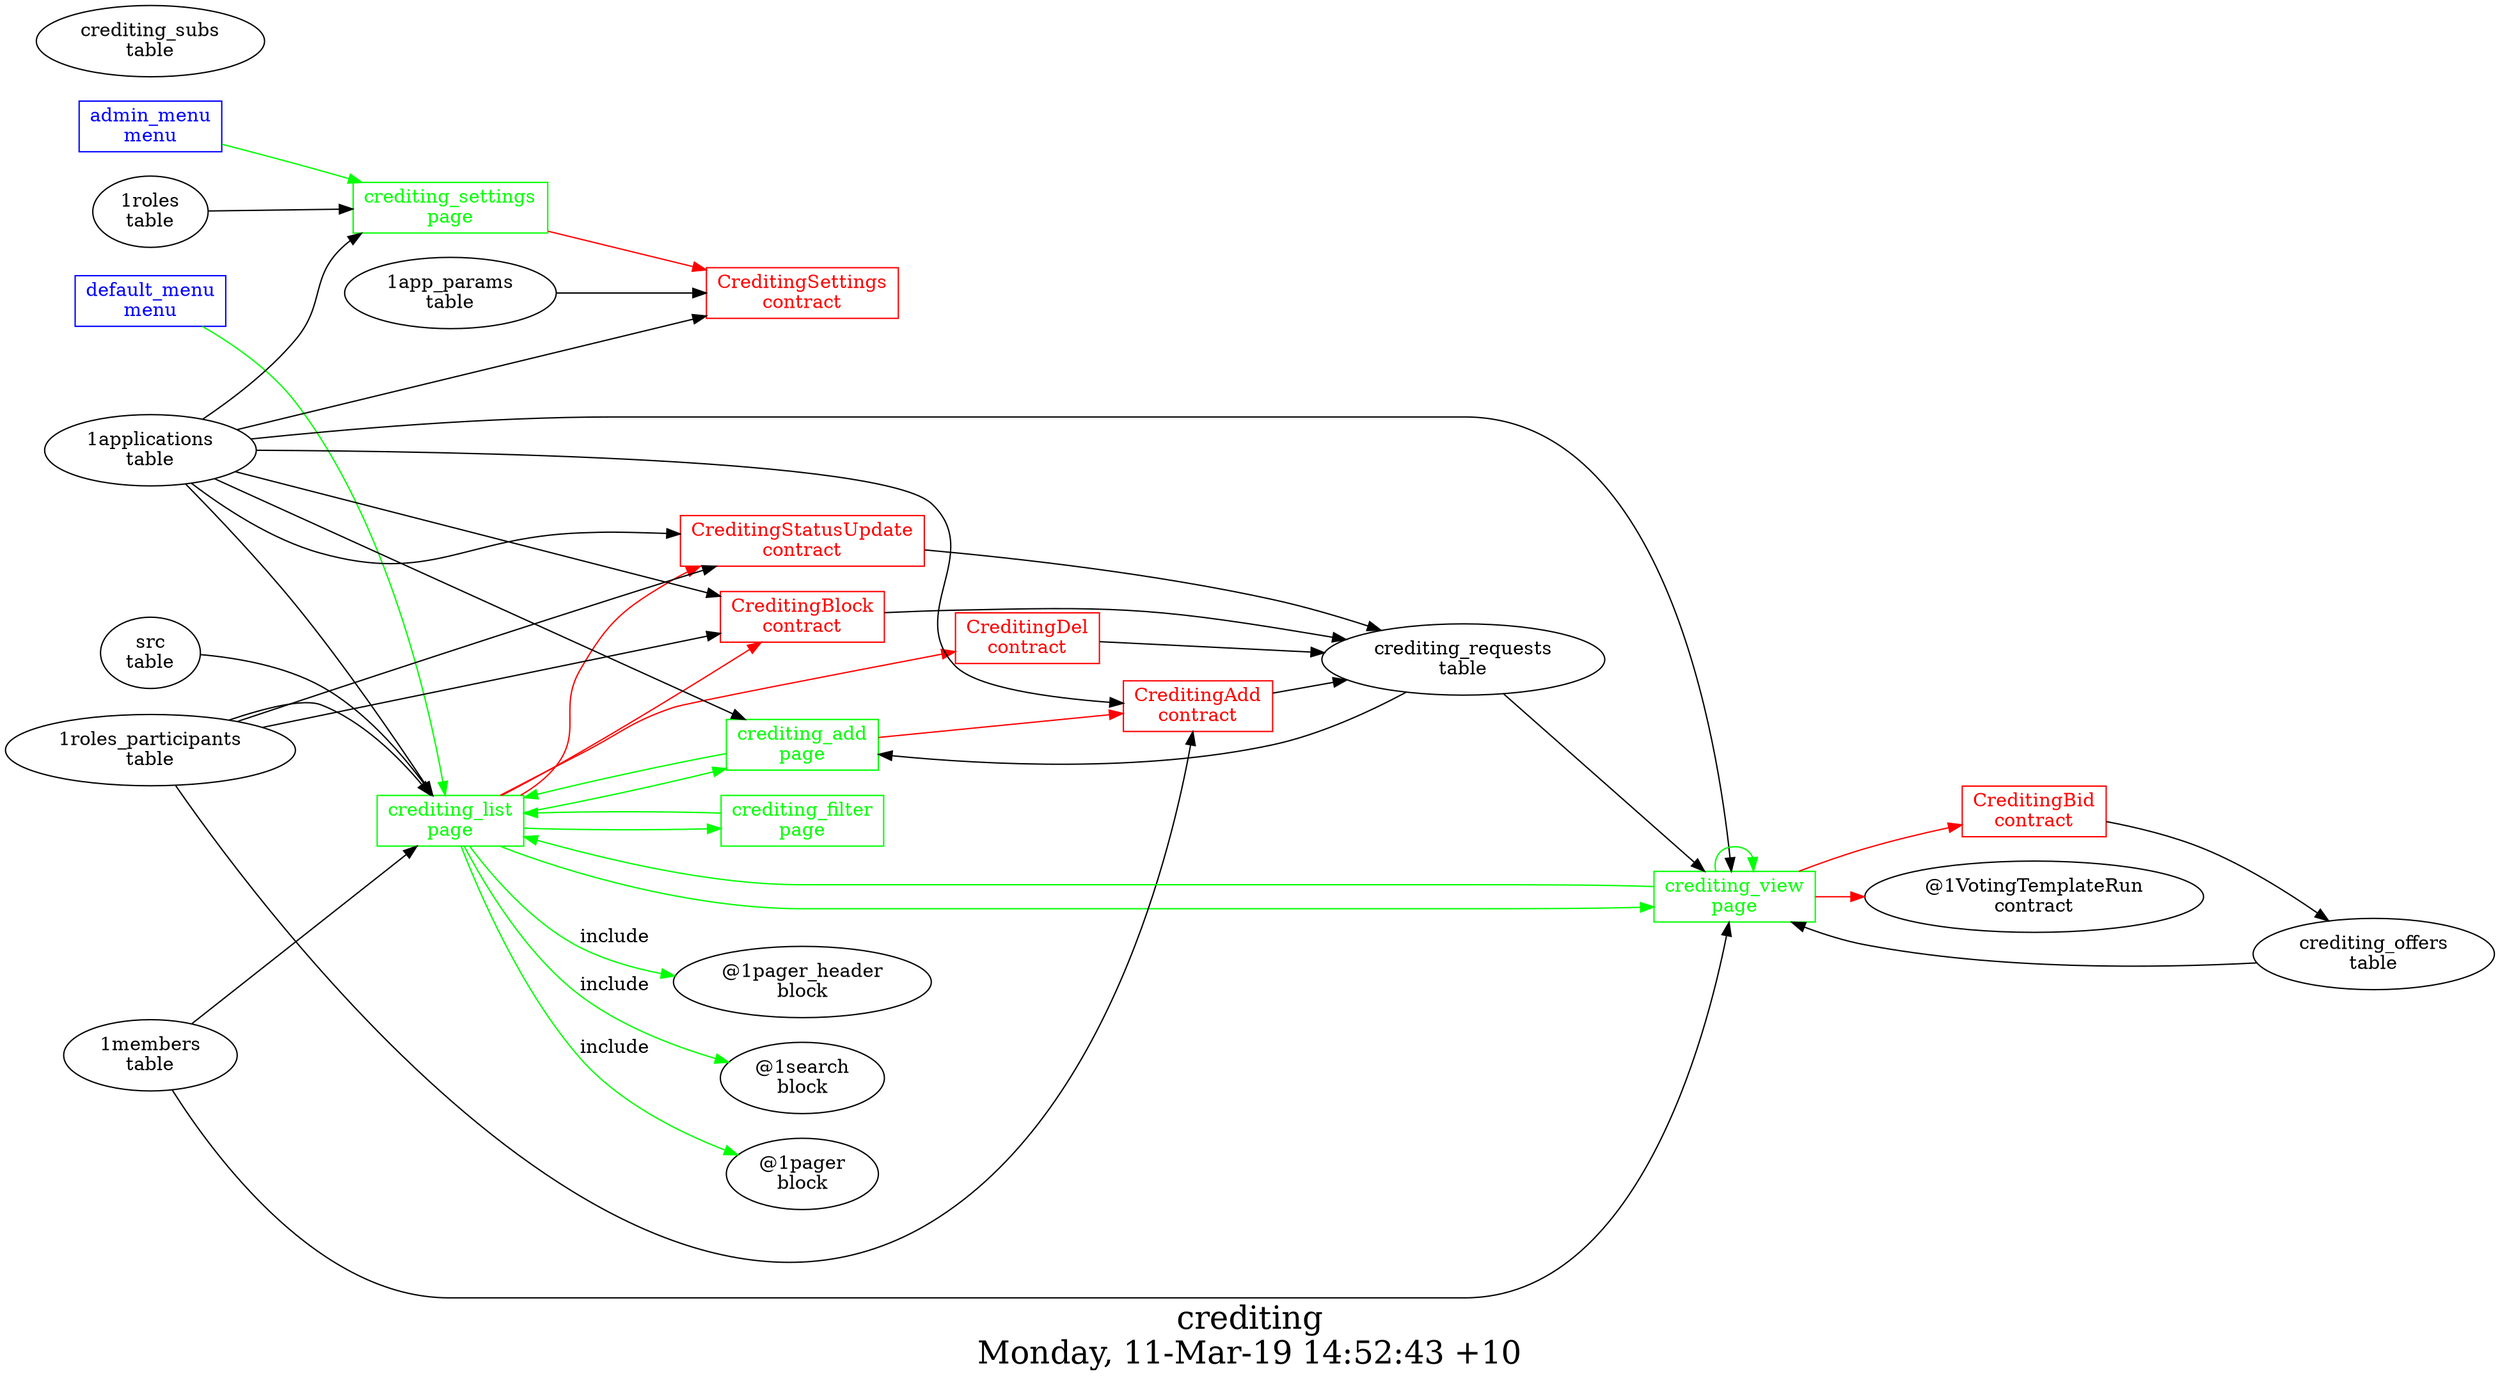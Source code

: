 digraph G {
fontsize="24";
label="сrediting\nMonday, 11-Mar-19 14:52:43 +10";
nojustify=true;
ordering=out;
rankdir=LR;
size="30";
"admin_menu\nmenu" -> "crediting_settings\npage"  [ color=green ]
"admin_menu\nmenu" [color=blue, fontcolor=blue, group=menus, shape=record];
"default_menu\nmenu" -> "crediting_list\npage"  [ color=green ]
"default_menu\nmenu" [color=blue, fontcolor=blue, group=menus, shape=record];
"crediting_add\npage" -> "CreditingAdd\ncontract"  [ color=red ]
"1applications\ntable" -> "crediting_add\npage"
"crediting_requests\ntable" -> "crediting_add\npage"
"crediting_add\npage" -> "crediting_list\npage"  [ color=green ]
"crediting_add\npage" [color=green, fontcolor=green, group=pages, shape=record];
"crediting_filter\npage" -> "crediting_list\npage"  [ color=green ]
"crediting_filter\npage" [color=green, fontcolor=green, group=pages, shape=record];
"crediting_list\npage" -> "CreditingStatusUpdate\ncontract"  [ color=red ]
"crediting_list\npage" -> "CreditingDel\ncontract"  [ color=red ]
"crediting_list\npage" -> "CreditingBlock\ncontract"  [ color=red ]
"1applications\ntable" -> "crediting_list\npage"
"1roles_participants\ntable" -> "crediting_list\npage"
"src\ntable" -> "crediting_list\npage"
"1members\ntable" -> "crediting_list\npage"
"crediting_list\npage" -> "crediting_add\npage"  [ color=green ]
"crediting_list\npage" -> "crediting_filter\npage"  [ color=green ]
"crediting_list\npage" -> "crediting_view\npage"  [ color=green ]
"crediting_list\npage" -> "@1pager_header\nblock"  [ color=green, label=include ]
"crediting_list\npage" -> "@1search\nblock"  [ color=green, label=include ]
"crediting_list\npage" -> "@1pager\nblock"  [ color=green, label=include ]
"crediting_list\npage" [color=green, fontcolor=green, group=pages, shape=record];
"crediting_settings\npage" -> "CreditingSettings\ncontract"  [ color=red ]
"1applications\ntable" -> "crediting_settings\npage"
"1roles\ntable" -> "crediting_settings\npage"
"crediting_settings\npage" [color=green, fontcolor=green, group=pages, shape=record];
"crediting_view\npage" -> "CreditingBid\ncontract"  [ color=red ]
"crediting_view\npage" -> "@1VotingTemplateRun\ncontract"  [ color=red ]
"1applications\ntable" -> "crediting_view\npage"
"crediting_requests\ntable" -> "crediting_view\npage"
"1members\ntable" -> "crediting_view\npage"
"crediting_offers\ntable" -> "crediting_view\npage"
"crediting_view\npage" -> "crediting_view\npage"  [ color=green ]
"crediting_view\npage" -> "crediting_list\npage"  [ color=green ]
"crediting_view\npage" [color=green, fontcolor=green, group=pages, shape=record];
"CreditingAdd\ncontract" -> "crediting_requests\ntable"  [ color="" ]
"1applications\ntable" -> "CreditingAdd\ncontract"
"1roles_participants\ntable" -> "CreditingAdd\ncontract"
"CreditingAdd\ncontract" [color=red, fontcolor=red, group=contracts, shape=record];
"CreditingBid\ncontract" -> "crediting_offers\ntable"  [ color="" ]
"CreditingBid\ncontract" [color=red, fontcolor=red, group=contracts, shape=record];
"CreditingBlock\ncontract" -> "crediting_requests\ntable"  [ color="" ]
"1applications\ntable" -> "CreditingBlock\ncontract"
"1roles_participants\ntable" -> "CreditingBlock\ncontract"
"CreditingBlock\ncontract" [color=red, fontcolor=red, group=contracts, shape=record];
"CreditingDel\ncontract" -> "crediting_requests\ntable"  [ color="" ]
"CreditingDel\ncontract" [color=red, fontcolor=red, group=contracts, shape=record];
"1app_params\ntable" -> "CreditingSettings\ncontract"
"1applications\ntable" -> "CreditingSettings\ncontract"
"CreditingSettings\ncontract" [color=red, fontcolor=red, group=contracts, shape=record];
"CreditingStatusUpdate\ncontract" -> "crediting_requests\ntable"  [ color="" ]
"1applications\ntable" -> "CreditingStatusUpdate\ncontract"
"1roles_participants\ntable" -> "CreditingStatusUpdate\ncontract"
"CreditingStatusUpdate\ncontract" [color=red, fontcolor=red, group=contracts, shape=record];
"crediting_offers\ntable" [color="", fontcolor="", group=tables, shape=""];
"crediting_requests\ntable" [color="", fontcolor="", group=tables, shape=""];
"crediting_subs\ntable" [color="", fontcolor="", group=tables, shape=""];
}

